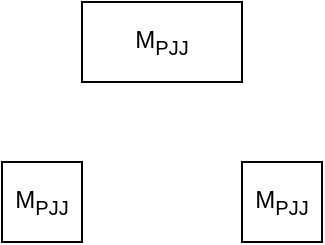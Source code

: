 <mxfile version="17.3.0" type="device"><diagram id="5TEudXhIUj2NlcBsPenl" name="Page-1"><mxGraphModel dx="761" dy="399" grid="1" gridSize="10" guides="1" tooltips="1" connect="1" arrows="1" fold="1" page="1" pageScale="1" pageWidth="1169" pageHeight="827" math="0" shadow="0"><root><mxCell id="0"/><mxCell id="1" parent="0"/><mxCell id="Sq8UPt8QB7zPlYMXnFe0-1" value="M&lt;sub&gt;PJJ&lt;/sub&gt;" style="rounded=0;whiteSpace=wrap;html=1;" vertex="1" parent="1"><mxGeometry x="120" y="40" width="80" height="40" as="geometry"/></mxCell><mxCell id="Sq8UPt8QB7zPlYMXnFe0-2" value="M&lt;sub&gt;PJJ&lt;/sub&gt;" style="rounded=0;whiteSpace=wrap;html=1;" vertex="1" parent="1"><mxGeometry x="80" y="120" width="40" height="40" as="geometry"/></mxCell><mxCell id="Sq8UPt8QB7zPlYMXnFe0-3" value="M&lt;sub&gt;PJJ&lt;/sub&gt;" style="rounded=0;whiteSpace=wrap;html=1;" vertex="1" parent="1"><mxGeometry x="200" y="120" width="40" height="40" as="geometry"/></mxCell></root></mxGraphModel></diagram></mxfile>
